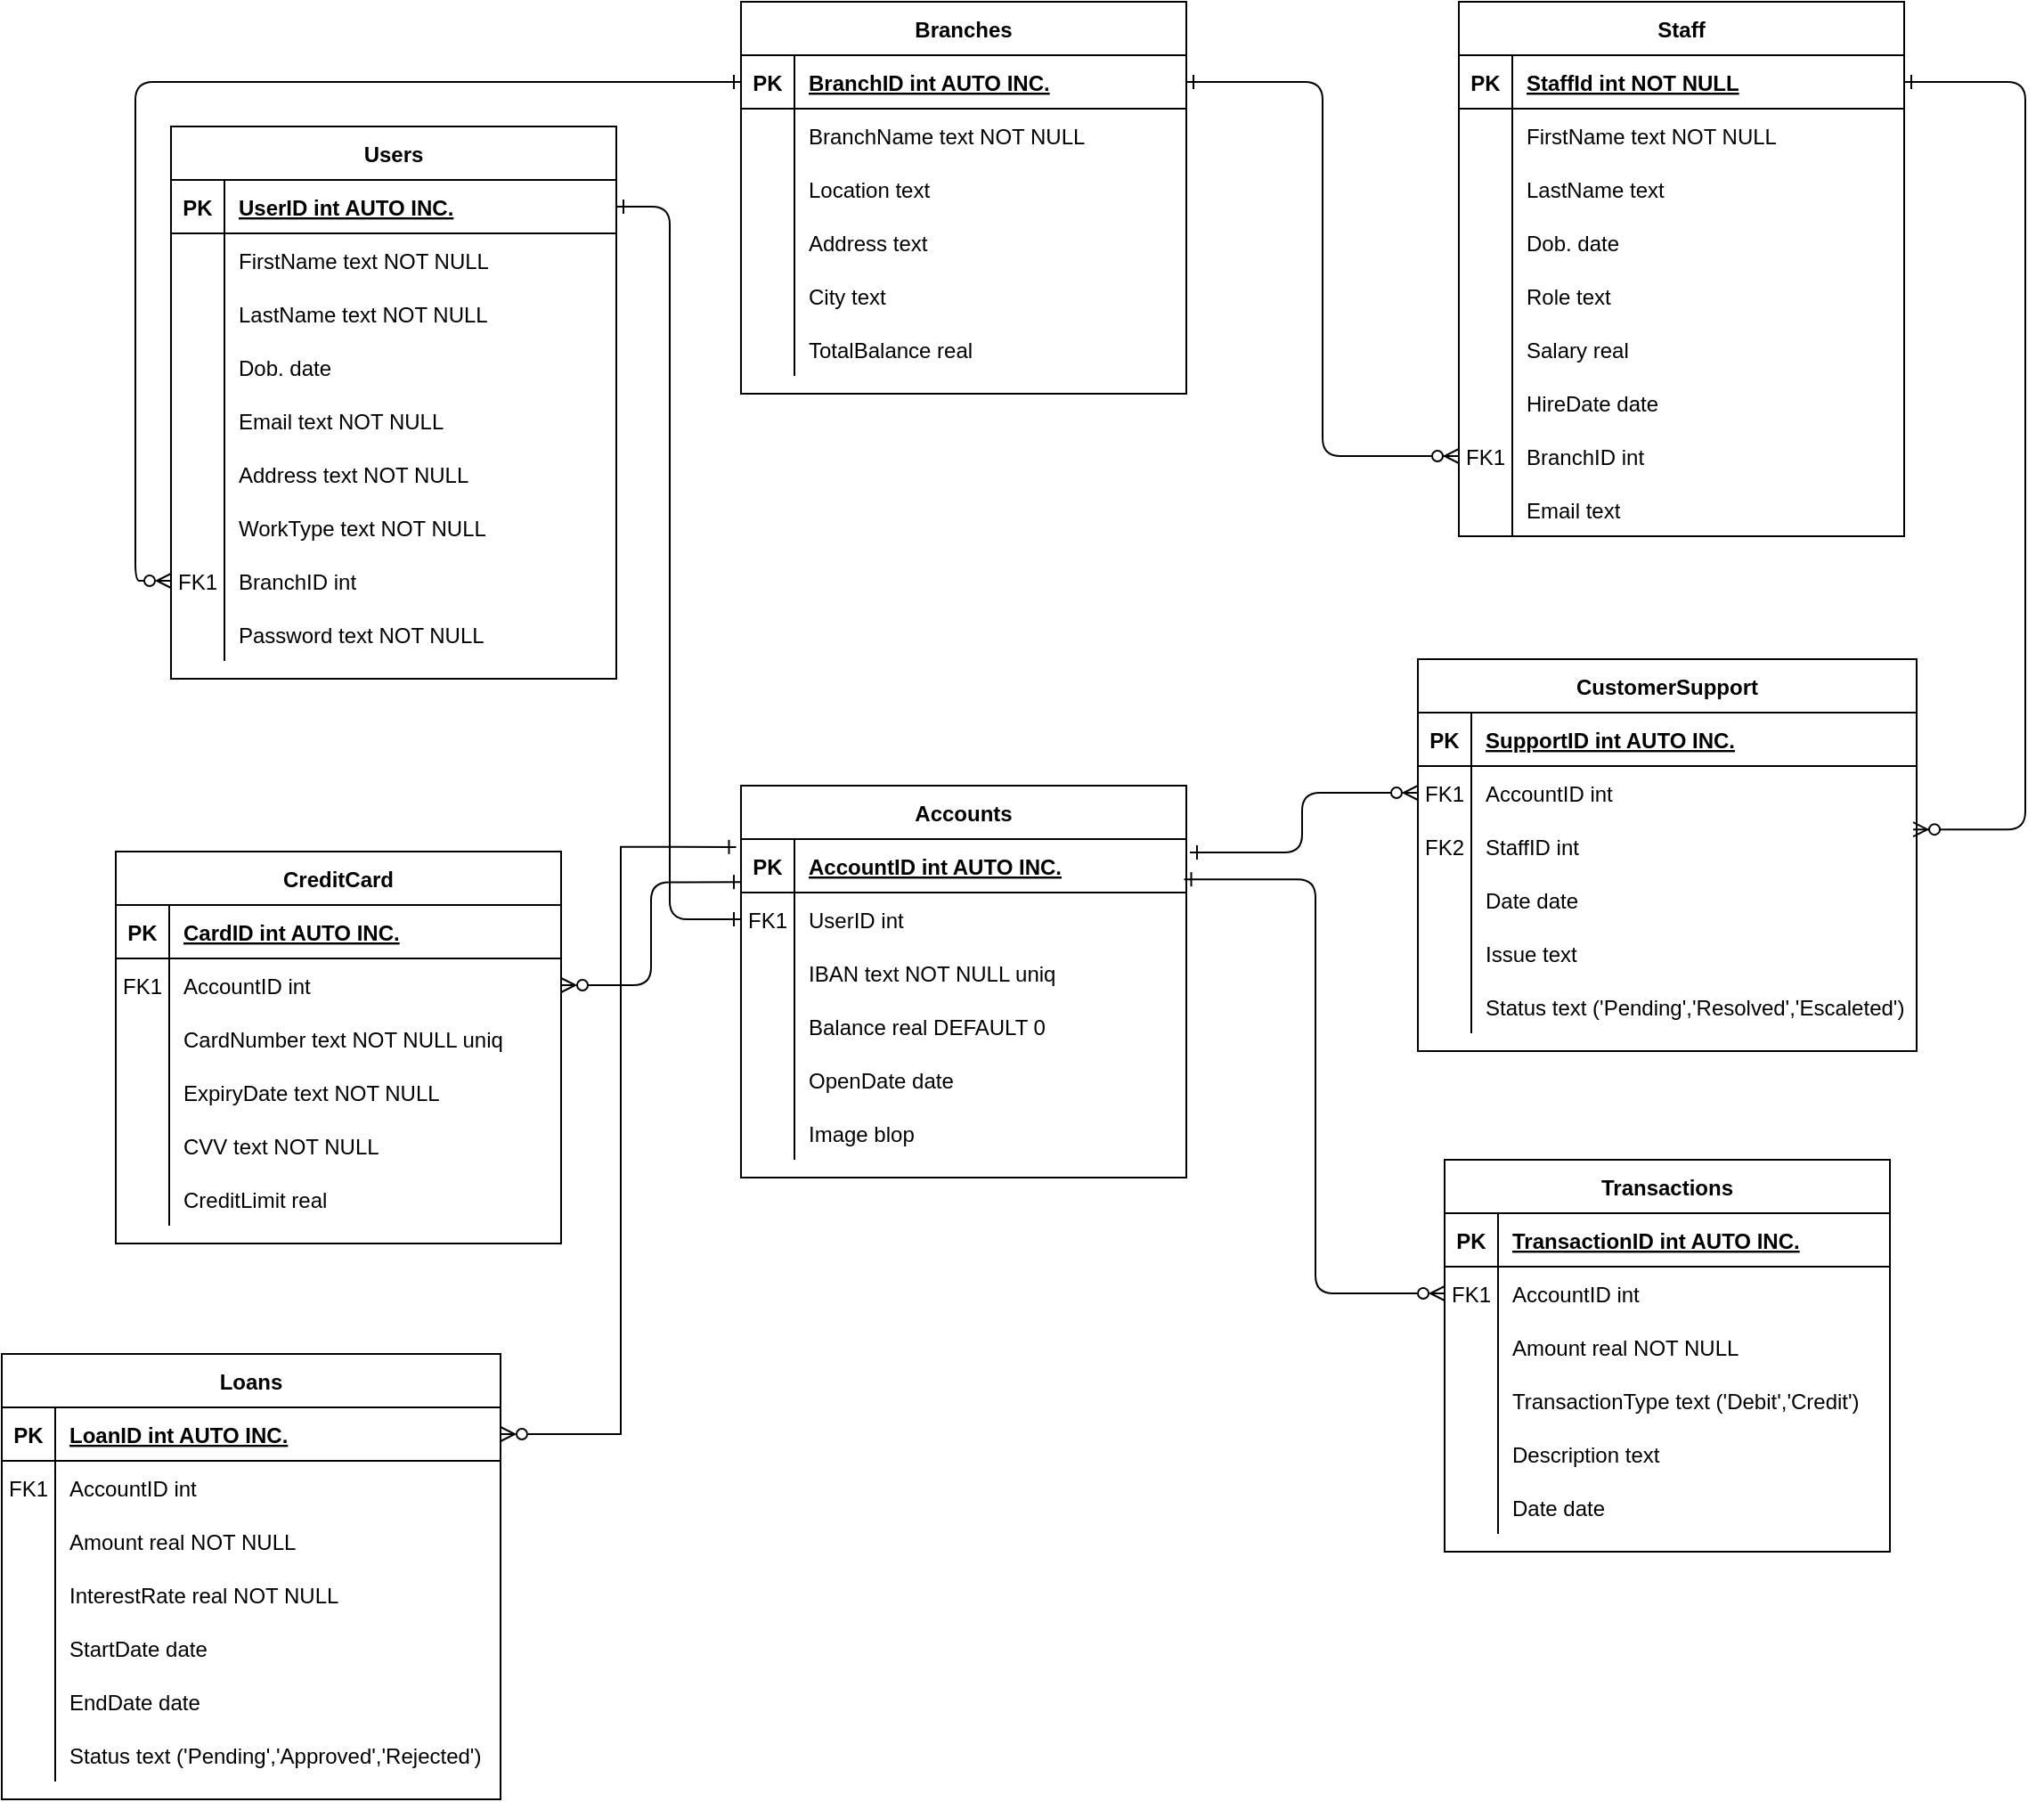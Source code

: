 <mxfile version="25.0.3">
  <diagram id="R2lEEEUBdFMjLlhIrx00" name="Page-1">
    <mxGraphModel dx="2537" dy="911" grid="0" gridSize="10" guides="1" tooltips="1" connect="1" arrows="1" fold="1" page="1" pageScale="1" pageWidth="850" pageHeight="1100" math="0" shadow="0" extFonts="Permanent Marker^https://fonts.googleapis.com/css?family=Permanent+Marker">
      <root>
        <mxCell id="0" />
        <mxCell id="1" parent="0" />
        <mxCell id="C-vyLk0tnHw3VtMMgP7b-1" value="" style="edgeStyle=orthogonalEdgeStyle;endArrow=ERzeroToMany;startArrow=ERone;endFill=1;startFill=0;entryX=0;entryY=0.5;entryDx=0;entryDy=0;rounded=1;curved=0;" parent="1" source="C-vyLk0tnHw3VtMMgP7b-24" target="JS98c4RRsUy-FkYxl2sr-43" edge="1">
          <mxGeometry width="100" height="100" relative="1" as="geometry">
            <mxPoint x="340" y="720" as="sourcePoint" />
            <mxPoint x="440" y="620" as="targetPoint" />
          </mxGeometry>
        </mxCell>
        <mxCell id="C-vyLk0tnHw3VtMMgP7b-12" value="" style="edgeStyle=orthogonalEdgeStyle;endArrow=ERzeroToMany;startArrow=ERone;endFill=1;startFill=0;entryX=0.993;entryY=0.186;entryDx=0;entryDy=0;exitX=1;exitY=0.5;exitDx=0;exitDy=0;entryPerimeter=0;" parent="1" source="C-vyLk0tnHw3VtMMgP7b-3" target="C-vyLk0tnHw3VtMMgP7b-20" edge="1">
          <mxGeometry width="100" height="100" relative="1" as="geometry">
            <mxPoint x="400" y="180" as="sourcePoint" />
            <mxPoint x="460" y="205" as="targetPoint" />
            <Array as="points">
              <mxPoint x="831" y="195" />
              <mxPoint x="831" y="615" />
            </Array>
          </mxGeometry>
        </mxCell>
        <mxCell id="C-vyLk0tnHw3VtMMgP7b-2" value="Staff" style="shape=table;startSize=30;container=1;collapsible=1;childLayout=tableLayout;fixedRows=1;rowLines=0;fontStyle=1;align=center;resizeLast=1;" parent="1" vertex="1">
          <mxGeometry x="513" y="150" width="250" height="300" as="geometry" />
        </mxCell>
        <mxCell id="C-vyLk0tnHw3VtMMgP7b-3" value="" style="shape=partialRectangle;collapsible=0;dropTarget=0;pointerEvents=0;fillColor=none;points=[[0,0.5],[1,0.5]];portConstraint=eastwest;top=0;left=0;right=0;bottom=1;" parent="C-vyLk0tnHw3VtMMgP7b-2" vertex="1">
          <mxGeometry y="30" width="250" height="30" as="geometry" />
        </mxCell>
        <mxCell id="C-vyLk0tnHw3VtMMgP7b-4" value="PK" style="shape=partialRectangle;overflow=hidden;connectable=0;fillColor=none;top=0;left=0;bottom=0;right=0;fontStyle=1;" parent="C-vyLk0tnHw3VtMMgP7b-3" vertex="1">
          <mxGeometry width="30" height="30" as="geometry">
            <mxRectangle width="30" height="30" as="alternateBounds" />
          </mxGeometry>
        </mxCell>
        <mxCell id="C-vyLk0tnHw3VtMMgP7b-5" value="StaffId int NOT NULL " style="shape=partialRectangle;overflow=hidden;connectable=0;fillColor=none;top=0;left=0;bottom=0;right=0;align=left;spacingLeft=6;fontStyle=5;" parent="C-vyLk0tnHw3VtMMgP7b-3" vertex="1">
          <mxGeometry x="30" width="220" height="30" as="geometry">
            <mxRectangle width="220" height="30" as="alternateBounds" />
          </mxGeometry>
        </mxCell>
        <mxCell id="C-vyLk0tnHw3VtMMgP7b-6" value="" style="shape=partialRectangle;collapsible=0;dropTarget=0;pointerEvents=0;fillColor=none;points=[[0,0.5],[1,0.5]];portConstraint=eastwest;top=0;left=0;right=0;bottom=0;" parent="C-vyLk0tnHw3VtMMgP7b-2" vertex="1">
          <mxGeometry y="60" width="250" height="30" as="geometry" />
        </mxCell>
        <mxCell id="C-vyLk0tnHw3VtMMgP7b-7" value="" style="shape=partialRectangle;overflow=hidden;connectable=0;fillColor=none;top=0;left=0;bottom=0;right=0;" parent="C-vyLk0tnHw3VtMMgP7b-6" vertex="1">
          <mxGeometry width="30" height="30" as="geometry">
            <mxRectangle width="30" height="30" as="alternateBounds" />
          </mxGeometry>
        </mxCell>
        <mxCell id="C-vyLk0tnHw3VtMMgP7b-8" value="FirstName text NOT NULL " style="shape=partialRectangle;overflow=hidden;connectable=0;fillColor=none;top=0;left=0;bottom=0;right=0;align=left;spacingLeft=6;" parent="C-vyLk0tnHw3VtMMgP7b-6" vertex="1">
          <mxGeometry x="30" width="220" height="30" as="geometry">
            <mxRectangle width="220" height="30" as="alternateBounds" />
          </mxGeometry>
        </mxCell>
        <mxCell id="C-vyLk0tnHw3VtMMgP7b-9" value="" style="shape=partialRectangle;collapsible=0;dropTarget=0;pointerEvents=0;fillColor=none;points=[[0,0.5],[1,0.5]];portConstraint=eastwest;top=0;left=0;right=0;bottom=0;" parent="C-vyLk0tnHw3VtMMgP7b-2" vertex="1">
          <mxGeometry y="90" width="250" height="30" as="geometry" />
        </mxCell>
        <mxCell id="C-vyLk0tnHw3VtMMgP7b-10" value="" style="shape=partialRectangle;overflow=hidden;connectable=0;fillColor=none;top=0;left=0;bottom=0;right=0;" parent="C-vyLk0tnHw3VtMMgP7b-9" vertex="1">
          <mxGeometry width="30" height="30" as="geometry">
            <mxRectangle width="30" height="30" as="alternateBounds" />
          </mxGeometry>
        </mxCell>
        <mxCell id="C-vyLk0tnHw3VtMMgP7b-11" value="LastName text" style="shape=partialRectangle;overflow=hidden;connectable=0;fillColor=none;top=0;left=0;bottom=0;right=0;align=left;spacingLeft=6;" parent="C-vyLk0tnHw3VtMMgP7b-9" vertex="1">
          <mxGeometry x="30" width="220" height="30" as="geometry">
            <mxRectangle width="220" height="30" as="alternateBounds" />
          </mxGeometry>
        </mxCell>
        <mxCell id="JS98c4RRsUy-FkYxl2sr-31" value="" style="shape=partialRectangle;collapsible=0;dropTarget=0;pointerEvents=0;fillColor=none;points=[[0,0.5],[1,0.5]];portConstraint=eastwest;top=0;left=0;right=0;bottom=0;" parent="C-vyLk0tnHw3VtMMgP7b-2" vertex="1">
          <mxGeometry y="120" width="250" height="30" as="geometry" />
        </mxCell>
        <mxCell id="JS98c4RRsUy-FkYxl2sr-32" value="" style="shape=partialRectangle;overflow=hidden;connectable=0;fillColor=none;top=0;left=0;bottom=0;right=0;" parent="JS98c4RRsUy-FkYxl2sr-31" vertex="1">
          <mxGeometry width="30" height="30" as="geometry">
            <mxRectangle width="30" height="30" as="alternateBounds" />
          </mxGeometry>
        </mxCell>
        <mxCell id="JS98c4RRsUy-FkYxl2sr-33" value="Dob. date" style="shape=partialRectangle;overflow=hidden;connectable=0;fillColor=none;top=0;left=0;bottom=0;right=0;align=left;spacingLeft=6;" parent="JS98c4RRsUy-FkYxl2sr-31" vertex="1">
          <mxGeometry x="30" width="220" height="30" as="geometry">
            <mxRectangle width="220" height="30" as="alternateBounds" />
          </mxGeometry>
        </mxCell>
        <mxCell id="JS98c4RRsUy-FkYxl2sr-34" value="" style="shape=partialRectangle;collapsible=0;dropTarget=0;pointerEvents=0;fillColor=none;points=[[0,0.5],[1,0.5]];portConstraint=eastwest;top=0;left=0;right=0;bottom=0;" parent="C-vyLk0tnHw3VtMMgP7b-2" vertex="1">
          <mxGeometry y="150" width="250" height="30" as="geometry" />
        </mxCell>
        <mxCell id="JS98c4RRsUy-FkYxl2sr-35" value="" style="shape=partialRectangle;overflow=hidden;connectable=0;fillColor=none;top=0;left=0;bottom=0;right=0;" parent="JS98c4RRsUy-FkYxl2sr-34" vertex="1">
          <mxGeometry width="30" height="30" as="geometry">
            <mxRectangle width="30" height="30" as="alternateBounds" />
          </mxGeometry>
        </mxCell>
        <mxCell id="JS98c4RRsUy-FkYxl2sr-36" value="Role text" style="shape=partialRectangle;overflow=hidden;connectable=0;fillColor=none;top=0;left=0;bottom=0;right=0;align=left;spacingLeft=6;" parent="JS98c4RRsUy-FkYxl2sr-34" vertex="1">
          <mxGeometry x="30" width="220" height="30" as="geometry">
            <mxRectangle width="220" height="30" as="alternateBounds" />
          </mxGeometry>
        </mxCell>
        <mxCell id="JS98c4RRsUy-FkYxl2sr-37" value="" style="shape=partialRectangle;collapsible=0;dropTarget=0;pointerEvents=0;fillColor=none;points=[[0,0.5],[1,0.5]];portConstraint=eastwest;top=0;left=0;right=0;bottom=0;" parent="C-vyLk0tnHw3VtMMgP7b-2" vertex="1">
          <mxGeometry y="180" width="250" height="30" as="geometry" />
        </mxCell>
        <mxCell id="JS98c4RRsUy-FkYxl2sr-38" value="" style="shape=partialRectangle;overflow=hidden;connectable=0;fillColor=none;top=0;left=0;bottom=0;right=0;" parent="JS98c4RRsUy-FkYxl2sr-37" vertex="1">
          <mxGeometry width="30" height="30" as="geometry">
            <mxRectangle width="30" height="30" as="alternateBounds" />
          </mxGeometry>
        </mxCell>
        <mxCell id="JS98c4RRsUy-FkYxl2sr-39" value="Salary real" style="shape=partialRectangle;overflow=hidden;connectable=0;fillColor=none;top=0;left=0;bottom=0;right=0;align=left;spacingLeft=6;" parent="JS98c4RRsUy-FkYxl2sr-37" vertex="1">
          <mxGeometry x="30" width="220" height="30" as="geometry">
            <mxRectangle width="220" height="30" as="alternateBounds" />
          </mxGeometry>
        </mxCell>
        <mxCell id="JS98c4RRsUy-FkYxl2sr-40" value="" style="shape=partialRectangle;collapsible=0;dropTarget=0;pointerEvents=0;fillColor=none;points=[[0,0.5],[1,0.5]];portConstraint=eastwest;top=0;left=0;right=0;bottom=0;" parent="C-vyLk0tnHw3VtMMgP7b-2" vertex="1">
          <mxGeometry y="210" width="250" height="30" as="geometry" />
        </mxCell>
        <mxCell id="JS98c4RRsUy-FkYxl2sr-41" value="" style="shape=partialRectangle;overflow=hidden;connectable=0;fillColor=none;top=0;left=0;bottom=0;right=0;" parent="JS98c4RRsUy-FkYxl2sr-40" vertex="1">
          <mxGeometry width="30" height="30" as="geometry">
            <mxRectangle width="30" height="30" as="alternateBounds" />
          </mxGeometry>
        </mxCell>
        <mxCell id="JS98c4RRsUy-FkYxl2sr-42" value="HireDate date" style="shape=partialRectangle;overflow=hidden;connectable=0;fillColor=none;top=0;left=0;bottom=0;right=0;align=left;spacingLeft=6;" parent="JS98c4RRsUy-FkYxl2sr-40" vertex="1">
          <mxGeometry x="30" width="220" height="30" as="geometry">
            <mxRectangle width="220" height="30" as="alternateBounds" />
          </mxGeometry>
        </mxCell>
        <mxCell id="JS98c4RRsUy-FkYxl2sr-43" value="" style="shape=partialRectangle;collapsible=0;dropTarget=0;pointerEvents=0;fillColor=none;points=[[0,0.5],[1,0.5]];portConstraint=eastwest;top=0;left=0;right=0;bottom=0;" parent="C-vyLk0tnHw3VtMMgP7b-2" vertex="1">
          <mxGeometry y="240" width="250" height="30" as="geometry" />
        </mxCell>
        <mxCell id="JS98c4RRsUy-FkYxl2sr-44" value="FK1" style="shape=partialRectangle;overflow=hidden;connectable=0;fillColor=none;top=0;left=0;bottom=0;right=0;" parent="JS98c4RRsUy-FkYxl2sr-43" vertex="1">
          <mxGeometry width="30" height="30" as="geometry">
            <mxRectangle width="30" height="30" as="alternateBounds" />
          </mxGeometry>
        </mxCell>
        <mxCell id="JS98c4RRsUy-FkYxl2sr-45" value="BranchID int" style="shape=partialRectangle;overflow=hidden;connectable=0;fillColor=none;top=0;left=0;bottom=0;right=0;align=left;spacingLeft=6;" parent="JS98c4RRsUy-FkYxl2sr-43" vertex="1">
          <mxGeometry x="30" width="220" height="30" as="geometry">
            <mxRectangle width="220" height="30" as="alternateBounds" />
          </mxGeometry>
        </mxCell>
        <mxCell id="sEwGQsyzaMk9k6IeYxZZ-1" value="" style="shape=partialRectangle;collapsible=0;dropTarget=0;pointerEvents=0;fillColor=none;points=[[0,0.5],[1,0.5]];portConstraint=eastwest;top=0;left=0;right=0;bottom=0;" parent="C-vyLk0tnHw3VtMMgP7b-2" vertex="1">
          <mxGeometry y="270" width="250" height="30" as="geometry" />
        </mxCell>
        <mxCell id="sEwGQsyzaMk9k6IeYxZZ-2" value="" style="shape=partialRectangle;overflow=hidden;connectable=0;fillColor=none;top=0;left=0;bottom=0;right=0;" parent="sEwGQsyzaMk9k6IeYxZZ-1" vertex="1">
          <mxGeometry width="30" height="30" as="geometry">
            <mxRectangle width="30" height="30" as="alternateBounds" />
          </mxGeometry>
        </mxCell>
        <mxCell id="sEwGQsyzaMk9k6IeYxZZ-3" value="Email text" style="shape=partialRectangle;overflow=hidden;connectable=0;fillColor=none;top=0;left=0;bottom=0;right=0;align=left;spacingLeft=6;" parent="sEwGQsyzaMk9k6IeYxZZ-1" vertex="1">
          <mxGeometry x="30" width="220" height="30" as="geometry">
            <mxRectangle width="220" height="30" as="alternateBounds" />
          </mxGeometry>
        </mxCell>
        <mxCell id="C-vyLk0tnHw3VtMMgP7b-13" value="CustomerSupport" style="shape=table;startSize=30;container=1;collapsible=1;childLayout=tableLayout;fixedRows=1;rowLines=0;fontStyle=1;align=center;resizeLast=1;" parent="1" vertex="1">
          <mxGeometry x="490" y="519" width="280" height="220" as="geometry" />
        </mxCell>
        <mxCell id="C-vyLk0tnHw3VtMMgP7b-14" value="" style="shape=partialRectangle;collapsible=0;dropTarget=0;pointerEvents=0;fillColor=none;points=[[0,0.5],[1,0.5]];portConstraint=eastwest;top=0;left=0;right=0;bottom=1;" parent="C-vyLk0tnHw3VtMMgP7b-13" vertex="1">
          <mxGeometry y="30" width="280" height="30" as="geometry" />
        </mxCell>
        <mxCell id="C-vyLk0tnHw3VtMMgP7b-15" value="PK" style="shape=partialRectangle;overflow=hidden;connectable=0;fillColor=none;top=0;left=0;bottom=0;right=0;fontStyle=1;" parent="C-vyLk0tnHw3VtMMgP7b-14" vertex="1">
          <mxGeometry width="30" height="30" as="geometry">
            <mxRectangle width="30" height="30" as="alternateBounds" />
          </mxGeometry>
        </mxCell>
        <mxCell id="C-vyLk0tnHw3VtMMgP7b-16" value="SupportID int AUTO INC. " style="shape=partialRectangle;overflow=hidden;connectable=0;fillColor=none;top=0;left=0;bottom=0;right=0;align=left;spacingLeft=6;fontStyle=5;" parent="C-vyLk0tnHw3VtMMgP7b-14" vertex="1">
          <mxGeometry x="30" width="250" height="30" as="geometry">
            <mxRectangle width="250" height="30" as="alternateBounds" />
          </mxGeometry>
        </mxCell>
        <mxCell id="C-vyLk0tnHw3VtMMgP7b-17" value="" style="shape=partialRectangle;collapsible=0;dropTarget=0;pointerEvents=0;fillColor=none;points=[[0,0.5],[1,0.5]];portConstraint=eastwest;top=0;left=0;right=0;bottom=0;" parent="C-vyLk0tnHw3VtMMgP7b-13" vertex="1">
          <mxGeometry y="60" width="280" height="30" as="geometry" />
        </mxCell>
        <mxCell id="C-vyLk0tnHw3VtMMgP7b-18" value="FK1" style="shape=partialRectangle;overflow=hidden;connectable=0;fillColor=none;top=0;left=0;bottom=0;right=0;" parent="C-vyLk0tnHw3VtMMgP7b-17" vertex="1">
          <mxGeometry width="30" height="30" as="geometry">
            <mxRectangle width="30" height="30" as="alternateBounds" />
          </mxGeometry>
        </mxCell>
        <mxCell id="C-vyLk0tnHw3VtMMgP7b-19" value="AccountID int" style="shape=partialRectangle;overflow=hidden;connectable=0;fillColor=none;top=0;left=0;bottom=0;right=0;align=left;spacingLeft=6;" parent="C-vyLk0tnHw3VtMMgP7b-17" vertex="1">
          <mxGeometry x="30" width="250" height="30" as="geometry">
            <mxRectangle width="250" height="30" as="alternateBounds" />
          </mxGeometry>
        </mxCell>
        <mxCell id="C-vyLk0tnHw3VtMMgP7b-20" value="" style="shape=partialRectangle;collapsible=0;dropTarget=0;pointerEvents=0;fillColor=none;points=[[0,0.5],[1,0.5]];portConstraint=eastwest;top=0;left=0;right=0;bottom=0;" parent="C-vyLk0tnHw3VtMMgP7b-13" vertex="1">
          <mxGeometry y="90" width="280" height="30" as="geometry" />
        </mxCell>
        <mxCell id="C-vyLk0tnHw3VtMMgP7b-21" value="FK2" style="shape=partialRectangle;overflow=hidden;connectable=0;fillColor=none;top=0;left=0;bottom=0;right=0;" parent="C-vyLk0tnHw3VtMMgP7b-20" vertex="1">
          <mxGeometry width="30" height="30" as="geometry">
            <mxRectangle width="30" height="30" as="alternateBounds" />
          </mxGeometry>
        </mxCell>
        <mxCell id="C-vyLk0tnHw3VtMMgP7b-22" value="StaffID int" style="shape=partialRectangle;overflow=hidden;connectable=0;fillColor=none;top=0;left=0;bottom=0;right=0;align=left;spacingLeft=6;" parent="C-vyLk0tnHw3VtMMgP7b-20" vertex="1">
          <mxGeometry x="30" width="250" height="30" as="geometry">
            <mxRectangle width="250" height="30" as="alternateBounds" />
          </mxGeometry>
        </mxCell>
        <mxCell id="JS98c4RRsUy-FkYxl2sr-93" value="" style="shape=partialRectangle;collapsible=0;dropTarget=0;pointerEvents=0;fillColor=none;points=[[0,0.5],[1,0.5]];portConstraint=eastwest;top=0;left=0;right=0;bottom=0;" parent="C-vyLk0tnHw3VtMMgP7b-13" vertex="1">
          <mxGeometry y="120" width="280" height="30" as="geometry" />
        </mxCell>
        <mxCell id="JS98c4RRsUy-FkYxl2sr-94" value="" style="shape=partialRectangle;overflow=hidden;connectable=0;fillColor=none;top=0;left=0;bottom=0;right=0;" parent="JS98c4RRsUy-FkYxl2sr-93" vertex="1">
          <mxGeometry width="30" height="30" as="geometry">
            <mxRectangle width="30" height="30" as="alternateBounds" />
          </mxGeometry>
        </mxCell>
        <mxCell id="JS98c4RRsUy-FkYxl2sr-95" value="Date date" style="shape=partialRectangle;overflow=hidden;connectable=0;fillColor=none;top=0;left=0;bottom=0;right=0;align=left;spacingLeft=6;" parent="JS98c4RRsUy-FkYxl2sr-93" vertex="1">
          <mxGeometry x="30" width="250" height="30" as="geometry">
            <mxRectangle width="250" height="30" as="alternateBounds" />
          </mxGeometry>
        </mxCell>
        <mxCell id="JS98c4RRsUy-FkYxl2sr-96" value="" style="shape=partialRectangle;collapsible=0;dropTarget=0;pointerEvents=0;fillColor=none;points=[[0,0.5],[1,0.5]];portConstraint=eastwest;top=0;left=0;right=0;bottom=0;" parent="C-vyLk0tnHw3VtMMgP7b-13" vertex="1">
          <mxGeometry y="150" width="280" height="30" as="geometry" />
        </mxCell>
        <mxCell id="JS98c4RRsUy-FkYxl2sr-97" value="" style="shape=partialRectangle;overflow=hidden;connectable=0;fillColor=none;top=0;left=0;bottom=0;right=0;" parent="JS98c4RRsUy-FkYxl2sr-96" vertex="1">
          <mxGeometry width="30" height="30" as="geometry">
            <mxRectangle width="30" height="30" as="alternateBounds" />
          </mxGeometry>
        </mxCell>
        <mxCell id="JS98c4RRsUy-FkYxl2sr-98" value="Issue text" style="shape=partialRectangle;overflow=hidden;connectable=0;fillColor=none;top=0;left=0;bottom=0;right=0;align=left;spacingLeft=6;" parent="JS98c4RRsUy-FkYxl2sr-96" vertex="1">
          <mxGeometry x="30" width="250" height="30" as="geometry">
            <mxRectangle width="250" height="30" as="alternateBounds" />
          </mxGeometry>
        </mxCell>
        <mxCell id="JS98c4RRsUy-FkYxl2sr-102" value="" style="shape=partialRectangle;collapsible=0;dropTarget=0;pointerEvents=0;fillColor=none;points=[[0,0.5],[1,0.5]];portConstraint=eastwest;top=0;left=0;right=0;bottom=0;" parent="C-vyLk0tnHw3VtMMgP7b-13" vertex="1">
          <mxGeometry y="180" width="280" height="30" as="geometry" />
        </mxCell>
        <mxCell id="JS98c4RRsUy-FkYxl2sr-103" value="" style="shape=partialRectangle;overflow=hidden;connectable=0;fillColor=none;top=0;left=0;bottom=0;right=0;" parent="JS98c4RRsUy-FkYxl2sr-102" vertex="1">
          <mxGeometry width="30" height="30" as="geometry">
            <mxRectangle width="30" height="30" as="alternateBounds" />
          </mxGeometry>
        </mxCell>
        <mxCell id="JS98c4RRsUy-FkYxl2sr-104" value="Status text (&#39;Pending&#39;,&#39;Resolved&#39;,&#39;Escaleted&#39;)" style="shape=partialRectangle;overflow=hidden;connectable=0;fillColor=none;top=0;left=0;bottom=0;right=0;align=left;spacingLeft=6;" parent="JS98c4RRsUy-FkYxl2sr-102" vertex="1">
          <mxGeometry x="30" width="250" height="30" as="geometry">
            <mxRectangle width="250" height="30" as="alternateBounds" />
          </mxGeometry>
        </mxCell>
        <mxCell id="C-vyLk0tnHw3VtMMgP7b-23" value="Branches" style="shape=table;startSize=30;container=1;collapsible=1;childLayout=tableLayout;fixedRows=1;rowLines=0;fontStyle=1;align=center;resizeLast=1;" parent="1" vertex="1">
          <mxGeometry x="110" y="150" width="250" height="220" as="geometry" />
        </mxCell>
        <mxCell id="C-vyLk0tnHw3VtMMgP7b-24" value="" style="shape=partialRectangle;collapsible=0;dropTarget=0;pointerEvents=0;fillColor=none;points=[[0,0.5],[1,0.5]];portConstraint=eastwest;top=0;left=0;right=0;bottom=1;" parent="C-vyLk0tnHw3VtMMgP7b-23" vertex="1">
          <mxGeometry y="30" width="250" height="30" as="geometry" />
        </mxCell>
        <mxCell id="C-vyLk0tnHw3VtMMgP7b-25" value="PK" style="shape=partialRectangle;overflow=hidden;connectable=0;fillColor=none;top=0;left=0;bottom=0;right=0;fontStyle=1;" parent="C-vyLk0tnHw3VtMMgP7b-24" vertex="1">
          <mxGeometry width="30" height="30" as="geometry">
            <mxRectangle width="30" height="30" as="alternateBounds" />
          </mxGeometry>
        </mxCell>
        <mxCell id="C-vyLk0tnHw3VtMMgP7b-26" value="BranchID int AUTO INC. " style="shape=partialRectangle;overflow=hidden;connectable=0;fillColor=none;top=0;left=0;bottom=0;right=0;align=left;spacingLeft=6;fontStyle=5;" parent="C-vyLk0tnHw3VtMMgP7b-24" vertex="1">
          <mxGeometry x="30" width="220" height="30" as="geometry">
            <mxRectangle width="220" height="30" as="alternateBounds" />
          </mxGeometry>
        </mxCell>
        <mxCell id="C-vyLk0tnHw3VtMMgP7b-27" value="" style="shape=partialRectangle;collapsible=0;dropTarget=0;pointerEvents=0;fillColor=none;points=[[0,0.5],[1,0.5]];portConstraint=eastwest;top=0;left=0;right=0;bottom=0;" parent="C-vyLk0tnHw3VtMMgP7b-23" vertex="1">
          <mxGeometry y="60" width="250" height="30" as="geometry" />
        </mxCell>
        <mxCell id="C-vyLk0tnHw3VtMMgP7b-28" value="" style="shape=partialRectangle;overflow=hidden;connectable=0;fillColor=none;top=0;left=0;bottom=0;right=0;" parent="C-vyLk0tnHw3VtMMgP7b-27" vertex="1">
          <mxGeometry width="30" height="30" as="geometry">
            <mxRectangle width="30" height="30" as="alternateBounds" />
          </mxGeometry>
        </mxCell>
        <mxCell id="C-vyLk0tnHw3VtMMgP7b-29" value="BranchName text NOT NULL" style="shape=partialRectangle;overflow=hidden;connectable=0;fillColor=none;top=0;left=0;bottom=0;right=0;align=left;spacingLeft=6;" parent="C-vyLk0tnHw3VtMMgP7b-27" vertex="1">
          <mxGeometry x="30" width="220" height="30" as="geometry">
            <mxRectangle width="220" height="30" as="alternateBounds" />
          </mxGeometry>
        </mxCell>
        <mxCell id="JS98c4RRsUy-FkYxl2sr-19" value="" style="shape=partialRectangle;collapsible=0;dropTarget=0;pointerEvents=0;fillColor=none;points=[[0,0.5],[1,0.5]];portConstraint=eastwest;top=0;left=0;right=0;bottom=0;" parent="C-vyLk0tnHw3VtMMgP7b-23" vertex="1">
          <mxGeometry y="90" width="250" height="30" as="geometry" />
        </mxCell>
        <mxCell id="JS98c4RRsUy-FkYxl2sr-20" value="" style="shape=partialRectangle;overflow=hidden;connectable=0;fillColor=none;top=0;left=0;bottom=0;right=0;" parent="JS98c4RRsUy-FkYxl2sr-19" vertex="1">
          <mxGeometry width="30" height="30" as="geometry">
            <mxRectangle width="30" height="30" as="alternateBounds" />
          </mxGeometry>
        </mxCell>
        <mxCell id="JS98c4RRsUy-FkYxl2sr-21" value="Location text" style="shape=partialRectangle;overflow=hidden;connectable=0;fillColor=none;top=0;left=0;bottom=0;right=0;align=left;spacingLeft=6;" parent="JS98c4RRsUy-FkYxl2sr-19" vertex="1">
          <mxGeometry x="30" width="220" height="30" as="geometry">
            <mxRectangle width="220" height="30" as="alternateBounds" />
          </mxGeometry>
        </mxCell>
        <mxCell id="JS98c4RRsUy-FkYxl2sr-22" value="" style="shape=partialRectangle;collapsible=0;dropTarget=0;pointerEvents=0;fillColor=none;points=[[0,0.5],[1,0.5]];portConstraint=eastwest;top=0;left=0;right=0;bottom=0;" parent="C-vyLk0tnHw3VtMMgP7b-23" vertex="1">
          <mxGeometry y="120" width="250" height="30" as="geometry" />
        </mxCell>
        <mxCell id="JS98c4RRsUy-FkYxl2sr-23" value="" style="shape=partialRectangle;overflow=hidden;connectable=0;fillColor=none;top=0;left=0;bottom=0;right=0;" parent="JS98c4RRsUy-FkYxl2sr-22" vertex="1">
          <mxGeometry width="30" height="30" as="geometry">
            <mxRectangle width="30" height="30" as="alternateBounds" />
          </mxGeometry>
        </mxCell>
        <mxCell id="JS98c4RRsUy-FkYxl2sr-24" value="Address text" style="shape=partialRectangle;overflow=hidden;connectable=0;fillColor=none;top=0;left=0;bottom=0;right=0;align=left;spacingLeft=6;" parent="JS98c4RRsUy-FkYxl2sr-22" vertex="1">
          <mxGeometry x="30" width="220" height="30" as="geometry">
            <mxRectangle width="220" height="30" as="alternateBounds" />
          </mxGeometry>
        </mxCell>
        <mxCell id="JS98c4RRsUy-FkYxl2sr-25" value="" style="shape=partialRectangle;collapsible=0;dropTarget=0;pointerEvents=0;fillColor=none;points=[[0,0.5],[1,0.5]];portConstraint=eastwest;top=0;left=0;right=0;bottom=0;" parent="C-vyLk0tnHw3VtMMgP7b-23" vertex="1">
          <mxGeometry y="150" width="250" height="30" as="geometry" />
        </mxCell>
        <mxCell id="JS98c4RRsUy-FkYxl2sr-26" value="" style="shape=partialRectangle;overflow=hidden;connectable=0;fillColor=none;top=0;left=0;bottom=0;right=0;" parent="JS98c4RRsUy-FkYxl2sr-25" vertex="1">
          <mxGeometry width="30" height="30" as="geometry">
            <mxRectangle width="30" height="30" as="alternateBounds" />
          </mxGeometry>
        </mxCell>
        <mxCell id="JS98c4RRsUy-FkYxl2sr-27" value="City text" style="shape=partialRectangle;overflow=hidden;connectable=0;fillColor=none;top=0;left=0;bottom=0;right=0;align=left;spacingLeft=6;" parent="JS98c4RRsUy-FkYxl2sr-25" vertex="1">
          <mxGeometry x="30" width="220" height="30" as="geometry">
            <mxRectangle width="220" height="30" as="alternateBounds" />
          </mxGeometry>
        </mxCell>
        <mxCell id="JS98c4RRsUy-FkYxl2sr-28" value="" style="shape=partialRectangle;collapsible=0;dropTarget=0;pointerEvents=0;fillColor=none;points=[[0,0.5],[1,0.5]];portConstraint=eastwest;top=0;left=0;right=0;bottom=0;" parent="C-vyLk0tnHw3VtMMgP7b-23" vertex="1">
          <mxGeometry y="180" width="250" height="30" as="geometry" />
        </mxCell>
        <mxCell id="JS98c4RRsUy-FkYxl2sr-29" value="" style="shape=partialRectangle;overflow=hidden;connectable=0;fillColor=none;top=0;left=0;bottom=0;right=0;" parent="JS98c4RRsUy-FkYxl2sr-28" vertex="1">
          <mxGeometry width="30" height="30" as="geometry">
            <mxRectangle width="30" height="30" as="alternateBounds" />
          </mxGeometry>
        </mxCell>
        <mxCell id="JS98c4RRsUy-FkYxl2sr-30" value="TotalBalance real" style="shape=partialRectangle;overflow=hidden;connectable=0;fillColor=none;top=0;left=0;bottom=0;right=0;align=left;spacingLeft=6;" parent="JS98c4RRsUy-FkYxl2sr-28" vertex="1">
          <mxGeometry x="30" width="220" height="30" as="geometry">
            <mxRectangle width="220" height="30" as="alternateBounds" />
          </mxGeometry>
        </mxCell>
        <mxCell id="JS98c4RRsUy-FkYxl2sr-46" value="Users" style="shape=table;startSize=30;container=1;collapsible=1;childLayout=tableLayout;fixedRows=1;rowLines=0;fontStyle=1;align=center;resizeLast=1;" parent="1" vertex="1">
          <mxGeometry x="-210" y="220" width="250" height="310" as="geometry" />
        </mxCell>
        <mxCell id="JS98c4RRsUy-FkYxl2sr-47" value="" style="shape=partialRectangle;collapsible=0;dropTarget=0;pointerEvents=0;fillColor=none;points=[[0,0.5],[1,0.5]];portConstraint=eastwest;top=0;left=0;right=0;bottom=1;" parent="JS98c4RRsUy-FkYxl2sr-46" vertex="1">
          <mxGeometry y="30" width="250" height="30" as="geometry" />
        </mxCell>
        <mxCell id="JS98c4RRsUy-FkYxl2sr-48" value="PK" style="shape=partialRectangle;overflow=hidden;connectable=0;fillColor=none;top=0;left=0;bottom=0;right=0;fontStyle=1;" parent="JS98c4RRsUy-FkYxl2sr-47" vertex="1">
          <mxGeometry width="30" height="30" as="geometry">
            <mxRectangle width="30" height="30" as="alternateBounds" />
          </mxGeometry>
        </mxCell>
        <mxCell id="JS98c4RRsUy-FkYxl2sr-49" value="UserID int AUTO INC. " style="shape=partialRectangle;overflow=hidden;connectable=0;fillColor=none;top=0;left=0;bottom=0;right=0;align=left;spacingLeft=6;fontStyle=5;" parent="JS98c4RRsUy-FkYxl2sr-47" vertex="1">
          <mxGeometry x="30" width="220" height="30" as="geometry">
            <mxRectangle width="220" height="30" as="alternateBounds" />
          </mxGeometry>
        </mxCell>
        <mxCell id="JS98c4RRsUy-FkYxl2sr-50" value="" style="shape=partialRectangle;collapsible=0;dropTarget=0;pointerEvents=0;fillColor=none;points=[[0,0.5],[1,0.5]];portConstraint=eastwest;top=0;left=0;right=0;bottom=0;" parent="JS98c4RRsUy-FkYxl2sr-46" vertex="1">
          <mxGeometry y="60" width="250" height="30" as="geometry" />
        </mxCell>
        <mxCell id="JS98c4RRsUy-FkYxl2sr-51" value="" style="shape=partialRectangle;overflow=hidden;connectable=0;fillColor=none;top=0;left=0;bottom=0;right=0;" parent="JS98c4RRsUy-FkYxl2sr-50" vertex="1">
          <mxGeometry width="30" height="30" as="geometry">
            <mxRectangle width="30" height="30" as="alternateBounds" />
          </mxGeometry>
        </mxCell>
        <mxCell id="JS98c4RRsUy-FkYxl2sr-52" value="FirstName text NOT NULL " style="shape=partialRectangle;overflow=hidden;connectable=0;fillColor=none;top=0;left=0;bottom=0;right=0;align=left;spacingLeft=6;" parent="JS98c4RRsUy-FkYxl2sr-50" vertex="1">
          <mxGeometry x="30" width="220" height="30" as="geometry">
            <mxRectangle width="220" height="30" as="alternateBounds" />
          </mxGeometry>
        </mxCell>
        <mxCell id="JS98c4RRsUy-FkYxl2sr-53" value="" style="shape=partialRectangle;collapsible=0;dropTarget=0;pointerEvents=0;fillColor=none;points=[[0,0.5],[1,0.5]];portConstraint=eastwest;top=0;left=0;right=0;bottom=0;" parent="JS98c4RRsUy-FkYxl2sr-46" vertex="1">
          <mxGeometry y="90" width="250" height="30" as="geometry" />
        </mxCell>
        <mxCell id="JS98c4RRsUy-FkYxl2sr-54" value="" style="shape=partialRectangle;overflow=hidden;connectable=0;fillColor=none;top=0;left=0;bottom=0;right=0;" parent="JS98c4RRsUy-FkYxl2sr-53" vertex="1">
          <mxGeometry width="30" height="30" as="geometry">
            <mxRectangle width="30" height="30" as="alternateBounds" />
          </mxGeometry>
        </mxCell>
        <mxCell id="JS98c4RRsUy-FkYxl2sr-55" value="LastName text NOT NULL " style="shape=partialRectangle;overflow=hidden;connectable=0;fillColor=none;top=0;left=0;bottom=0;right=0;align=left;spacingLeft=6;" parent="JS98c4RRsUy-FkYxl2sr-53" vertex="1">
          <mxGeometry x="30" width="220" height="30" as="geometry">
            <mxRectangle width="220" height="30" as="alternateBounds" />
          </mxGeometry>
        </mxCell>
        <mxCell id="JS98c4RRsUy-FkYxl2sr-56" value="" style="shape=partialRectangle;collapsible=0;dropTarget=0;pointerEvents=0;fillColor=none;points=[[0,0.5],[1,0.5]];portConstraint=eastwest;top=0;left=0;right=0;bottom=0;" parent="JS98c4RRsUy-FkYxl2sr-46" vertex="1">
          <mxGeometry y="120" width="250" height="30" as="geometry" />
        </mxCell>
        <mxCell id="JS98c4RRsUy-FkYxl2sr-57" value="" style="shape=partialRectangle;overflow=hidden;connectable=0;fillColor=none;top=0;left=0;bottom=0;right=0;" parent="JS98c4RRsUy-FkYxl2sr-56" vertex="1">
          <mxGeometry width="30" height="30" as="geometry">
            <mxRectangle width="30" height="30" as="alternateBounds" />
          </mxGeometry>
        </mxCell>
        <mxCell id="JS98c4RRsUy-FkYxl2sr-58" value="Dob. date" style="shape=partialRectangle;overflow=hidden;connectable=0;fillColor=none;top=0;left=0;bottom=0;right=0;align=left;spacingLeft=6;" parent="JS98c4RRsUy-FkYxl2sr-56" vertex="1">
          <mxGeometry x="30" width="220" height="30" as="geometry">
            <mxRectangle width="220" height="30" as="alternateBounds" />
          </mxGeometry>
        </mxCell>
        <mxCell id="JS98c4RRsUy-FkYxl2sr-59" value="" style="shape=partialRectangle;collapsible=0;dropTarget=0;pointerEvents=0;fillColor=none;points=[[0,0.5],[1,0.5]];portConstraint=eastwest;top=0;left=0;right=0;bottom=0;" parent="JS98c4RRsUy-FkYxl2sr-46" vertex="1">
          <mxGeometry y="150" width="250" height="30" as="geometry" />
        </mxCell>
        <mxCell id="JS98c4RRsUy-FkYxl2sr-60" value="" style="shape=partialRectangle;overflow=hidden;connectable=0;fillColor=none;top=0;left=0;bottom=0;right=0;" parent="JS98c4RRsUy-FkYxl2sr-59" vertex="1">
          <mxGeometry width="30" height="30" as="geometry">
            <mxRectangle width="30" height="30" as="alternateBounds" />
          </mxGeometry>
        </mxCell>
        <mxCell id="JS98c4RRsUy-FkYxl2sr-61" value="Email text NOT NULL" style="shape=partialRectangle;overflow=hidden;connectable=0;fillColor=none;top=0;left=0;bottom=0;right=0;align=left;spacingLeft=6;" parent="JS98c4RRsUy-FkYxl2sr-59" vertex="1">
          <mxGeometry x="30" width="220" height="30" as="geometry">
            <mxRectangle width="220" height="30" as="alternateBounds" />
          </mxGeometry>
        </mxCell>
        <mxCell id="JS98c4RRsUy-FkYxl2sr-62" value="" style="shape=partialRectangle;collapsible=0;dropTarget=0;pointerEvents=0;fillColor=none;points=[[0,0.5],[1,0.5]];portConstraint=eastwest;top=0;left=0;right=0;bottom=0;" parent="JS98c4RRsUy-FkYxl2sr-46" vertex="1">
          <mxGeometry y="180" width="250" height="30" as="geometry" />
        </mxCell>
        <mxCell id="JS98c4RRsUy-FkYxl2sr-63" value="" style="shape=partialRectangle;overflow=hidden;connectable=0;fillColor=none;top=0;left=0;bottom=0;right=0;" parent="JS98c4RRsUy-FkYxl2sr-62" vertex="1">
          <mxGeometry width="30" height="30" as="geometry">
            <mxRectangle width="30" height="30" as="alternateBounds" />
          </mxGeometry>
        </mxCell>
        <mxCell id="JS98c4RRsUy-FkYxl2sr-64" value="Address text NOT NULL" style="shape=partialRectangle;overflow=hidden;connectable=0;fillColor=none;top=0;left=0;bottom=0;right=0;align=left;spacingLeft=6;" parent="JS98c4RRsUy-FkYxl2sr-62" vertex="1">
          <mxGeometry x="30" width="220" height="30" as="geometry">
            <mxRectangle width="220" height="30" as="alternateBounds" />
          </mxGeometry>
        </mxCell>
        <mxCell id="JS98c4RRsUy-FkYxl2sr-65" value="" style="shape=partialRectangle;collapsible=0;dropTarget=0;pointerEvents=0;fillColor=none;points=[[0,0.5],[1,0.5]];portConstraint=eastwest;top=0;left=0;right=0;bottom=0;" parent="JS98c4RRsUy-FkYxl2sr-46" vertex="1">
          <mxGeometry y="210" width="250" height="30" as="geometry" />
        </mxCell>
        <mxCell id="JS98c4RRsUy-FkYxl2sr-66" value="" style="shape=partialRectangle;overflow=hidden;connectable=0;fillColor=none;top=0;left=0;bottom=0;right=0;" parent="JS98c4RRsUy-FkYxl2sr-65" vertex="1">
          <mxGeometry width="30" height="30" as="geometry">
            <mxRectangle width="30" height="30" as="alternateBounds" />
          </mxGeometry>
        </mxCell>
        <mxCell id="JS98c4RRsUy-FkYxl2sr-67" value="WorkType text NOT NULL" style="shape=partialRectangle;overflow=hidden;connectable=0;fillColor=none;top=0;left=0;bottom=0;right=0;align=left;spacingLeft=6;" parent="JS98c4RRsUy-FkYxl2sr-65" vertex="1">
          <mxGeometry x="30" width="220" height="30" as="geometry">
            <mxRectangle width="220" height="30" as="alternateBounds" />
          </mxGeometry>
        </mxCell>
        <mxCell id="JS98c4RRsUy-FkYxl2sr-68" value="" style="shape=partialRectangle;collapsible=0;dropTarget=0;pointerEvents=0;fillColor=none;points=[[0,0.5],[1,0.5]];portConstraint=eastwest;top=0;left=0;right=0;bottom=0;" parent="JS98c4RRsUy-FkYxl2sr-46" vertex="1">
          <mxGeometry y="240" width="250" height="30" as="geometry" />
        </mxCell>
        <mxCell id="JS98c4RRsUy-FkYxl2sr-69" value="FK1" style="shape=partialRectangle;overflow=hidden;connectable=0;fillColor=none;top=0;left=0;bottom=0;right=0;" parent="JS98c4RRsUy-FkYxl2sr-68" vertex="1">
          <mxGeometry width="30" height="30" as="geometry">
            <mxRectangle width="30" height="30" as="alternateBounds" />
          </mxGeometry>
        </mxCell>
        <mxCell id="JS98c4RRsUy-FkYxl2sr-70" value="BranchID int" style="shape=partialRectangle;overflow=hidden;connectable=0;fillColor=none;top=0;left=0;bottom=0;right=0;align=left;spacingLeft=6;" parent="JS98c4RRsUy-FkYxl2sr-68" vertex="1">
          <mxGeometry x="30" width="220" height="30" as="geometry">
            <mxRectangle width="220" height="30" as="alternateBounds" />
          </mxGeometry>
        </mxCell>
        <mxCell id="JS98c4RRsUy-FkYxl2sr-71" value="" style="shape=partialRectangle;collapsible=0;dropTarget=0;pointerEvents=0;fillColor=none;points=[[0,0.5],[1,0.5]];portConstraint=eastwest;top=0;left=0;right=0;bottom=0;" parent="JS98c4RRsUy-FkYxl2sr-46" vertex="1">
          <mxGeometry y="270" width="250" height="30" as="geometry" />
        </mxCell>
        <mxCell id="JS98c4RRsUy-FkYxl2sr-72" value="" style="shape=partialRectangle;overflow=hidden;connectable=0;fillColor=none;top=0;left=0;bottom=0;right=0;" parent="JS98c4RRsUy-FkYxl2sr-71" vertex="1">
          <mxGeometry width="30" height="30" as="geometry">
            <mxRectangle width="30" height="30" as="alternateBounds" />
          </mxGeometry>
        </mxCell>
        <mxCell id="JS98c4RRsUy-FkYxl2sr-73" value="Password text NOT NULL" style="shape=partialRectangle;overflow=hidden;connectable=0;fillColor=none;top=0;left=0;bottom=0;right=0;align=left;spacingLeft=6;" parent="JS98c4RRsUy-FkYxl2sr-71" vertex="1">
          <mxGeometry x="30" width="220" height="30" as="geometry">
            <mxRectangle width="220" height="30" as="alternateBounds" />
          </mxGeometry>
        </mxCell>
        <mxCell id="JS98c4RRsUy-FkYxl2sr-74" value="Accounts" style="shape=table;startSize=30;container=1;collapsible=1;childLayout=tableLayout;fixedRows=1;rowLines=0;fontStyle=1;align=center;resizeLast=1;" parent="1" vertex="1">
          <mxGeometry x="110" y="590" width="250" height="220" as="geometry" />
        </mxCell>
        <mxCell id="JS98c4RRsUy-FkYxl2sr-75" value="" style="shape=partialRectangle;collapsible=0;dropTarget=0;pointerEvents=0;fillColor=none;points=[[0,0.5],[1,0.5]];portConstraint=eastwest;top=0;left=0;right=0;bottom=1;" parent="JS98c4RRsUy-FkYxl2sr-74" vertex="1">
          <mxGeometry y="30" width="250" height="30" as="geometry" />
        </mxCell>
        <mxCell id="JS98c4RRsUy-FkYxl2sr-76" value="PK" style="shape=partialRectangle;overflow=hidden;connectable=0;fillColor=none;top=0;left=0;bottom=0;right=0;fontStyle=1;" parent="JS98c4RRsUy-FkYxl2sr-75" vertex="1">
          <mxGeometry width="30" height="30" as="geometry">
            <mxRectangle width="30" height="30" as="alternateBounds" />
          </mxGeometry>
        </mxCell>
        <mxCell id="JS98c4RRsUy-FkYxl2sr-77" value="AccountID int AUTO INC. " style="shape=partialRectangle;overflow=hidden;connectable=0;fillColor=none;top=0;left=0;bottom=0;right=0;align=left;spacingLeft=6;fontStyle=5;" parent="JS98c4RRsUy-FkYxl2sr-75" vertex="1">
          <mxGeometry x="30" width="220" height="30" as="geometry">
            <mxRectangle width="220" height="30" as="alternateBounds" />
          </mxGeometry>
        </mxCell>
        <mxCell id="JS98c4RRsUy-FkYxl2sr-81" value="" style="shape=partialRectangle;collapsible=0;dropTarget=0;pointerEvents=0;fillColor=none;points=[[0,0.5],[1,0.5]];portConstraint=eastwest;top=0;left=0;right=0;bottom=0;" parent="JS98c4RRsUy-FkYxl2sr-74" vertex="1">
          <mxGeometry y="60" width="250" height="30" as="geometry" />
        </mxCell>
        <mxCell id="JS98c4RRsUy-FkYxl2sr-82" value="FK1" style="shape=partialRectangle;overflow=hidden;connectable=0;fillColor=none;top=0;left=0;bottom=0;right=0;" parent="JS98c4RRsUy-FkYxl2sr-81" vertex="1">
          <mxGeometry width="30" height="30" as="geometry">
            <mxRectangle width="30" height="30" as="alternateBounds" />
          </mxGeometry>
        </mxCell>
        <mxCell id="JS98c4RRsUy-FkYxl2sr-83" value="UserID int" style="shape=partialRectangle;overflow=hidden;connectable=0;fillColor=none;top=0;left=0;bottom=0;right=0;align=left;spacingLeft=6;" parent="JS98c4RRsUy-FkYxl2sr-81" vertex="1">
          <mxGeometry x="30" width="220" height="30" as="geometry">
            <mxRectangle width="220" height="30" as="alternateBounds" />
          </mxGeometry>
        </mxCell>
        <mxCell id="JS98c4RRsUy-FkYxl2sr-84" value="" style="shape=partialRectangle;collapsible=0;dropTarget=0;pointerEvents=0;fillColor=none;points=[[0,0.5],[1,0.5]];portConstraint=eastwest;top=0;left=0;right=0;bottom=0;" parent="JS98c4RRsUy-FkYxl2sr-74" vertex="1">
          <mxGeometry y="90" width="250" height="30" as="geometry" />
        </mxCell>
        <mxCell id="JS98c4RRsUy-FkYxl2sr-85" value="" style="shape=partialRectangle;overflow=hidden;connectable=0;fillColor=none;top=0;left=0;bottom=0;right=0;" parent="JS98c4RRsUy-FkYxl2sr-84" vertex="1">
          <mxGeometry width="30" height="30" as="geometry">
            <mxRectangle width="30" height="30" as="alternateBounds" />
          </mxGeometry>
        </mxCell>
        <mxCell id="JS98c4RRsUy-FkYxl2sr-86" value="IBAN text NOT NULL uniq" style="shape=partialRectangle;overflow=hidden;connectable=0;fillColor=none;top=0;left=0;bottom=0;right=0;align=left;spacingLeft=6;" parent="JS98c4RRsUy-FkYxl2sr-84" vertex="1">
          <mxGeometry x="30" width="220" height="30" as="geometry">
            <mxRectangle width="220" height="30" as="alternateBounds" />
          </mxGeometry>
        </mxCell>
        <mxCell id="JS98c4RRsUy-FkYxl2sr-87" value="" style="shape=partialRectangle;collapsible=0;dropTarget=0;pointerEvents=0;fillColor=none;points=[[0,0.5],[1,0.5]];portConstraint=eastwest;top=0;left=0;right=0;bottom=0;" parent="JS98c4RRsUy-FkYxl2sr-74" vertex="1">
          <mxGeometry y="120" width="250" height="30" as="geometry" />
        </mxCell>
        <mxCell id="JS98c4RRsUy-FkYxl2sr-88" value="" style="shape=partialRectangle;overflow=hidden;connectable=0;fillColor=none;top=0;left=0;bottom=0;right=0;" parent="JS98c4RRsUy-FkYxl2sr-87" vertex="1">
          <mxGeometry width="30" height="30" as="geometry">
            <mxRectangle width="30" height="30" as="alternateBounds" />
          </mxGeometry>
        </mxCell>
        <mxCell id="JS98c4RRsUy-FkYxl2sr-89" value="Balance real DEFAULT 0" style="shape=partialRectangle;overflow=hidden;connectable=0;fillColor=none;top=0;left=0;bottom=0;right=0;align=left;spacingLeft=6;" parent="JS98c4RRsUy-FkYxl2sr-87" vertex="1">
          <mxGeometry x="30" width="220" height="30" as="geometry">
            <mxRectangle width="220" height="30" as="alternateBounds" />
          </mxGeometry>
        </mxCell>
        <mxCell id="JS98c4RRsUy-FkYxl2sr-90" value="" style="shape=partialRectangle;collapsible=0;dropTarget=0;pointerEvents=0;fillColor=none;points=[[0,0.5],[1,0.5]];portConstraint=eastwest;top=0;left=0;right=0;bottom=0;" parent="JS98c4RRsUy-FkYxl2sr-74" vertex="1">
          <mxGeometry y="150" width="250" height="30" as="geometry" />
        </mxCell>
        <mxCell id="JS98c4RRsUy-FkYxl2sr-91" value="" style="shape=partialRectangle;overflow=hidden;connectable=0;fillColor=none;top=0;left=0;bottom=0;right=0;" parent="JS98c4RRsUy-FkYxl2sr-90" vertex="1">
          <mxGeometry width="30" height="30" as="geometry">
            <mxRectangle width="30" height="30" as="alternateBounds" />
          </mxGeometry>
        </mxCell>
        <mxCell id="JS98c4RRsUy-FkYxl2sr-92" value="OpenDate date" style="shape=partialRectangle;overflow=hidden;connectable=0;fillColor=none;top=0;left=0;bottom=0;right=0;align=left;spacingLeft=6;" parent="JS98c4RRsUy-FkYxl2sr-90" vertex="1">
          <mxGeometry x="30" width="220" height="30" as="geometry">
            <mxRectangle width="220" height="30" as="alternateBounds" />
          </mxGeometry>
        </mxCell>
        <mxCell id="SEI-T38-efAFwKPNnsK1-7" value="" style="shape=partialRectangle;collapsible=0;dropTarget=0;pointerEvents=0;fillColor=none;points=[[0,0.5],[1,0.5]];portConstraint=eastwest;top=0;left=0;right=0;bottom=0;" parent="JS98c4RRsUy-FkYxl2sr-74" vertex="1">
          <mxGeometry y="180" width="250" height="30" as="geometry" />
        </mxCell>
        <mxCell id="SEI-T38-efAFwKPNnsK1-8" value="" style="shape=partialRectangle;overflow=hidden;connectable=0;fillColor=none;top=0;left=0;bottom=0;right=0;" parent="SEI-T38-efAFwKPNnsK1-7" vertex="1">
          <mxGeometry width="30" height="30" as="geometry">
            <mxRectangle width="30" height="30" as="alternateBounds" />
          </mxGeometry>
        </mxCell>
        <mxCell id="SEI-T38-efAFwKPNnsK1-9" value="Image blop" style="shape=partialRectangle;overflow=hidden;connectable=0;fillColor=none;top=0;left=0;bottom=0;right=0;align=left;spacingLeft=6;" parent="SEI-T38-efAFwKPNnsK1-7" vertex="1">
          <mxGeometry x="30" width="220" height="30" as="geometry">
            <mxRectangle width="220" height="30" as="alternateBounds" />
          </mxGeometry>
        </mxCell>
        <mxCell id="JS98c4RRsUy-FkYxl2sr-133" style="edgeStyle=orthogonalEdgeStyle;rounded=1;orthogonalLoop=1;jettySize=auto;html=1;exitX=0;exitY=0.5;exitDx=0;exitDy=0;endArrow=ERzeroToMany;endFill=0;curved=0;startArrow=ERone;startFill=0;entryX=0;entryY=0.5;entryDx=0;entryDy=0;" parent="1" source="C-vyLk0tnHw3VtMMgP7b-24" target="JS98c4RRsUy-FkYxl2sr-68" edge="1">
          <mxGeometry relative="1" as="geometry">
            <mxPoint x="-230" y="480" as="targetPoint" />
          </mxGeometry>
        </mxCell>
        <mxCell id="JS98c4RRsUy-FkYxl2sr-135" value="Transactions" style="shape=table;startSize=30;container=1;collapsible=1;childLayout=tableLayout;fixedRows=1;rowLines=0;fontStyle=1;align=center;resizeLast=1;" parent="1" vertex="1">
          <mxGeometry x="505" y="800" width="250" height="220" as="geometry" />
        </mxCell>
        <mxCell id="JS98c4RRsUy-FkYxl2sr-136" value="" style="shape=partialRectangle;collapsible=0;dropTarget=0;pointerEvents=0;fillColor=none;points=[[0,0.5],[1,0.5]];portConstraint=eastwest;top=0;left=0;right=0;bottom=1;" parent="JS98c4RRsUy-FkYxl2sr-135" vertex="1">
          <mxGeometry y="30" width="250" height="30" as="geometry" />
        </mxCell>
        <mxCell id="JS98c4RRsUy-FkYxl2sr-137" value="PK" style="shape=partialRectangle;overflow=hidden;connectable=0;fillColor=none;top=0;left=0;bottom=0;right=0;fontStyle=1;" parent="JS98c4RRsUy-FkYxl2sr-136" vertex="1">
          <mxGeometry width="30" height="30" as="geometry">
            <mxRectangle width="30" height="30" as="alternateBounds" />
          </mxGeometry>
        </mxCell>
        <mxCell id="JS98c4RRsUy-FkYxl2sr-138" value="TransactionID int AUTO INC. " style="shape=partialRectangle;overflow=hidden;connectable=0;fillColor=none;top=0;left=0;bottom=0;right=0;align=left;spacingLeft=6;fontStyle=5;" parent="JS98c4RRsUy-FkYxl2sr-136" vertex="1">
          <mxGeometry x="30" width="220" height="30" as="geometry">
            <mxRectangle width="220" height="30" as="alternateBounds" />
          </mxGeometry>
        </mxCell>
        <mxCell id="JS98c4RRsUy-FkYxl2sr-139" value="" style="shape=partialRectangle;collapsible=0;dropTarget=0;pointerEvents=0;fillColor=none;points=[[0,0.5],[1,0.5]];portConstraint=eastwest;top=0;left=0;right=0;bottom=0;" parent="JS98c4RRsUy-FkYxl2sr-135" vertex="1">
          <mxGeometry y="60" width="250" height="30" as="geometry" />
        </mxCell>
        <mxCell id="JS98c4RRsUy-FkYxl2sr-140" value="FK1" style="shape=partialRectangle;overflow=hidden;connectable=0;fillColor=none;top=0;left=0;bottom=0;right=0;" parent="JS98c4RRsUy-FkYxl2sr-139" vertex="1">
          <mxGeometry width="30" height="30" as="geometry">
            <mxRectangle width="30" height="30" as="alternateBounds" />
          </mxGeometry>
        </mxCell>
        <mxCell id="JS98c4RRsUy-FkYxl2sr-141" value="AccountID int" style="shape=partialRectangle;overflow=hidden;connectable=0;fillColor=none;top=0;left=0;bottom=0;right=0;align=left;spacingLeft=6;" parent="JS98c4RRsUy-FkYxl2sr-139" vertex="1">
          <mxGeometry x="30" width="220" height="30" as="geometry">
            <mxRectangle width="220" height="30" as="alternateBounds" />
          </mxGeometry>
        </mxCell>
        <mxCell id="JS98c4RRsUy-FkYxl2sr-142" value="" style="shape=partialRectangle;collapsible=0;dropTarget=0;pointerEvents=0;fillColor=none;points=[[0,0.5],[1,0.5]];portConstraint=eastwest;top=0;left=0;right=0;bottom=0;" parent="JS98c4RRsUy-FkYxl2sr-135" vertex="1">
          <mxGeometry y="90" width="250" height="30" as="geometry" />
        </mxCell>
        <mxCell id="JS98c4RRsUy-FkYxl2sr-143" value="" style="shape=partialRectangle;overflow=hidden;connectable=0;fillColor=none;top=0;left=0;bottom=0;right=0;" parent="JS98c4RRsUy-FkYxl2sr-142" vertex="1">
          <mxGeometry width="30" height="30" as="geometry">
            <mxRectangle width="30" height="30" as="alternateBounds" />
          </mxGeometry>
        </mxCell>
        <mxCell id="JS98c4RRsUy-FkYxl2sr-144" value="Amount real NOT NULL" style="shape=partialRectangle;overflow=hidden;connectable=0;fillColor=none;top=0;left=0;bottom=0;right=0;align=left;spacingLeft=6;" parent="JS98c4RRsUy-FkYxl2sr-142" vertex="1">
          <mxGeometry x="30" width="220" height="30" as="geometry">
            <mxRectangle width="220" height="30" as="alternateBounds" />
          </mxGeometry>
        </mxCell>
        <mxCell id="JS98c4RRsUy-FkYxl2sr-145" value="" style="shape=partialRectangle;collapsible=0;dropTarget=0;pointerEvents=0;fillColor=none;points=[[0,0.5],[1,0.5]];portConstraint=eastwest;top=0;left=0;right=0;bottom=0;" parent="JS98c4RRsUy-FkYxl2sr-135" vertex="1">
          <mxGeometry y="120" width="250" height="30" as="geometry" />
        </mxCell>
        <mxCell id="JS98c4RRsUy-FkYxl2sr-146" value="" style="shape=partialRectangle;overflow=hidden;connectable=0;fillColor=none;top=0;left=0;bottom=0;right=0;" parent="JS98c4RRsUy-FkYxl2sr-145" vertex="1">
          <mxGeometry width="30" height="30" as="geometry">
            <mxRectangle width="30" height="30" as="alternateBounds" />
          </mxGeometry>
        </mxCell>
        <mxCell id="JS98c4RRsUy-FkYxl2sr-147" value="TransactionType text (&#39;Debit&#39;,&#39;Credit&#39;)" style="shape=partialRectangle;overflow=hidden;connectable=0;fillColor=none;top=0;left=0;bottom=0;right=0;align=left;spacingLeft=6;" parent="JS98c4RRsUy-FkYxl2sr-145" vertex="1">
          <mxGeometry x="30" width="220" height="30" as="geometry">
            <mxRectangle width="220" height="30" as="alternateBounds" />
          </mxGeometry>
        </mxCell>
        <mxCell id="JS98c4RRsUy-FkYxl2sr-148" value="" style="shape=partialRectangle;collapsible=0;dropTarget=0;pointerEvents=0;fillColor=none;points=[[0,0.5],[1,0.5]];portConstraint=eastwest;top=0;left=0;right=0;bottom=0;" parent="JS98c4RRsUy-FkYxl2sr-135" vertex="1">
          <mxGeometry y="150" width="250" height="30" as="geometry" />
        </mxCell>
        <mxCell id="JS98c4RRsUy-FkYxl2sr-149" value="" style="shape=partialRectangle;overflow=hidden;connectable=0;fillColor=none;top=0;left=0;bottom=0;right=0;" parent="JS98c4RRsUy-FkYxl2sr-148" vertex="1">
          <mxGeometry width="30" height="30" as="geometry">
            <mxRectangle width="30" height="30" as="alternateBounds" />
          </mxGeometry>
        </mxCell>
        <mxCell id="JS98c4RRsUy-FkYxl2sr-150" value="Description text" style="shape=partialRectangle;overflow=hidden;connectable=0;fillColor=none;top=0;left=0;bottom=0;right=0;align=left;spacingLeft=6;" parent="JS98c4RRsUy-FkYxl2sr-148" vertex="1">
          <mxGeometry x="30" width="220" height="30" as="geometry">
            <mxRectangle width="220" height="30" as="alternateBounds" />
          </mxGeometry>
        </mxCell>
        <mxCell id="JS98c4RRsUy-FkYxl2sr-151" value="" style="shape=partialRectangle;collapsible=0;dropTarget=0;pointerEvents=0;fillColor=none;points=[[0,0.5],[1,0.5]];portConstraint=eastwest;top=0;left=0;right=0;bottom=0;" parent="JS98c4RRsUy-FkYxl2sr-135" vertex="1">
          <mxGeometry y="180" width="250" height="30" as="geometry" />
        </mxCell>
        <mxCell id="JS98c4RRsUy-FkYxl2sr-152" value="" style="shape=partialRectangle;overflow=hidden;connectable=0;fillColor=none;top=0;left=0;bottom=0;right=0;" parent="JS98c4RRsUy-FkYxl2sr-151" vertex="1">
          <mxGeometry width="30" height="30" as="geometry">
            <mxRectangle width="30" height="30" as="alternateBounds" />
          </mxGeometry>
        </mxCell>
        <mxCell id="JS98c4RRsUy-FkYxl2sr-153" value="Date date" style="shape=partialRectangle;overflow=hidden;connectable=0;fillColor=none;top=0;left=0;bottom=0;right=0;align=left;spacingLeft=6;" parent="JS98c4RRsUy-FkYxl2sr-151" vertex="1">
          <mxGeometry x="30" width="220" height="30" as="geometry">
            <mxRectangle width="220" height="30" as="alternateBounds" />
          </mxGeometry>
        </mxCell>
        <mxCell id="JS98c4RRsUy-FkYxl2sr-154" value="" style="endArrow=ERzeroToMany;html=1;rounded=1;exitX=0.995;exitY=0.753;exitDx=0;exitDy=0;entryX=0;entryY=0.5;entryDx=0;entryDy=0;startArrow=ERone;startFill=0;endFill=0;edgeStyle=orthogonalEdgeStyle;curved=0;exitPerimeter=0;" parent="1" source="JS98c4RRsUy-FkYxl2sr-75" target="JS98c4RRsUy-FkYxl2sr-139" edge="1">
          <mxGeometry relative="1" as="geometry">
            <mxPoint x="90" y="730" as="sourcePoint" />
            <mxPoint x="250" y="730" as="targetPoint" />
          </mxGeometry>
        </mxCell>
        <mxCell id="JS98c4RRsUy-FkYxl2sr-155" value="CreditCard" style="shape=table;startSize=30;container=1;collapsible=1;childLayout=tableLayout;fixedRows=1;rowLines=0;fontStyle=1;align=center;resizeLast=1;" parent="1" vertex="1">
          <mxGeometry x="-241" y="627" width="250" height="220" as="geometry" />
        </mxCell>
        <mxCell id="JS98c4RRsUy-FkYxl2sr-156" value="" style="shape=partialRectangle;collapsible=0;dropTarget=0;pointerEvents=0;fillColor=none;points=[[0,0.5],[1,0.5]];portConstraint=eastwest;top=0;left=0;right=0;bottom=1;" parent="JS98c4RRsUy-FkYxl2sr-155" vertex="1">
          <mxGeometry y="30" width="250" height="30" as="geometry" />
        </mxCell>
        <mxCell id="JS98c4RRsUy-FkYxl2sr-157" value="PK" style="shape=partialRectangle;overflow=hidden;connectable=0;fillColor=none;top=0;left=0;bottom=0;right=0;fontStyle=1;" parent="JS98c4RRsUy-FkYxl2sr-156" vertex="1">
          <mxGeometry width="30" height="30" as="geometry">
            <mxRectangle width="30" height="30" as="alternateBounds" />
          </mxGeometry>
        </mxCell>
        <mxCell id="JS98c4RRsUy-FkYxl2sr-158" value="CardID int AUTO INC. " style="shape=partialRectangle;overflow=hidden;connectable=0;fillColor=none;top=0;left=0;bottom=0;right=0;align=left;spacingLeft=6;fontStyle=5;" parent="JS98c4RRsUy-FkYxl2sr-156" vertex="1">
          <mxGeometry x="30" width="220" height="30" as="geometry">
            <mxRectangle width="220" height="30" as="alternateBounds" />
          </mxGeometry>
        </mxCell>
        <mxCell id="JS98c4RRsUy-FkYxl2sr-159" value="" style="shape=partialRectangle;collapsible=0;dropTarget=0;pointerEvents=0;fillColor=none;points=[[0,0.5],[1,0.5]];portConstraint=eastwest;top=0;left=0;right=0;bottom=0;" parent="JS98c4RRsUy-FkYxl2sr-155" vertex="1">
          <mxGeometry y="60" width="250" height="30" as="geometry" />
        </mxCell>
        <mxCell id="JS98c4RRsUy-FkYxl2sr-160" value="FK1" style="shape=partialRectangle;overflow=hidden;connectable=0;fillColor=none;top=0;left=0;bottom=0;right=0;" parent="JS98c4RRsUy-FkYxl2sr-159" vertex="1">
          <mxGeometry width="30" height="30" as="geometry">
            <mxRectangle width="30" height="30" as="alternateBounds" />
          </mxGeometry>
        </mxCell>
        <mxCell id="JS98c4RRsUy-FkYxl2sr-161" value="AccountID int" style="shape=partialRectangle;overflow=hidden;connectable=0;fillColor=none;top=0;left=0;bottom=0;right=0;align=left;spacingLeft=6;" parent="JS98c4RRsUy-FkYxl2sr-159" vertex="1">
          <mxGeometry x="30" width="220" height="30" as="geometry">
            <mxRectangle width="220" height="30" as="alternateBounds" />
          </mxGeometry>
        </mxCell>
        <mxCell id="JS98c4RRsUy-FkYxl2sr-162" value="" style="shape=partialRectangle;collapsible=0;dropTarget=0;pointerEvents=0;fillColor=none;points=[[0,0.5],[1,0.5]];portConstraint=eastwest;top=0;left=0;right=0;bottom=0;" parent="JS98c4RRsUy-FkYxl2sr-155" vertex="1">
          <mxGeometry y="90" width="250" height="30" as="geometry" />
        </mxCell>
        <mxCell id="JS98c4RRsUy-FkYxl2sr-163" value="" style="shape=partialRectangle;overflow=hidden;connectable=0;fillColor=none;top=0;left=0;bottom=0;right=0;" parent="JS98c4RRsUy-FkYxl2sr-162" vertex="1">
          <mxGeometry width="30" height="30" as="geometry">
            <mxRectangle width="30" height="30" as="alternateBounds" />
          </mxGeometry>
        </mxCell>
        <mxCell id="JS98c4RRsUy-FkYxl2sr-164" value="CardNumber text NOT NULL uniq" style="shape=partialRectangle;overflow=hidden;connectable=0;fillColor=none;top=0;left=0;bottom=0;right=0;align=left;spacingLeft=6;" parent="JS98c4RRsUy-FkYxl2sr-162" vertex="1">
          <mxGeometry x="30" width="220" height="30" as="geometry">
            <mxRectangle width="220" height="30" as="alternateBounds" />
          </mxGeometry>
        </mxCell>
        <mxCell id="JS98c4RRsUy-FkYxl2sr-165" value="" style="shape=partialRectangle;collapsible=0;dropTarget=0;pointerEvents=0;fillColor=none;points=[[0,0.5],[1,0.5]];portConstraint=eastwest;top=0;left=0;right=0;bottom=0;" parent="JS98c4RRsUy-FkYxl2sr-155" vertex="1">
          <mxGeometry y="120" width="250" height="30" as="geometry" />
        </mxCell>
        <mxCell id="JS98c4RRsUy-FkYxl2sr-166" value="" style="shape=partialRectangle;overflow=hidden;connectable=0;fillColor=none;top=0;left=0;bottom=0;right=0;" parent="JS98c4RRsUy-FkYxl2sr-165" vertex="1">
          <mxGeometry width="30" height="30" as="geometry">
            <mxRectangle width="30" height="30" as="alternateBounds" />
          </mxGeometry>
        </mxCell>
        <mxCell id="JS98c4RRsUy-FkYxl2sr-167" value="ExpiryDate text NOT NULL" style="shape=partialRectangle;overflow=hidden;connectable=0;fillColor=none;top=0;left=0;bottom=0;right=0;align=left;spacingLeft=6;" parent="JS98c4RRsUy-FkYxl2sr-165" vertex="1">
          <mxGeometry x="30" width="220" height="30" as="geometry">
            <mxRectangle width="220" height="30" as="alternateBounds" />
          </mxGeometry>
        </mxCell>
        <mxCell id="JS98c4RRsUy-FkYxl2sr-168" value="" style="shape=partialRectangle;collapsible=0;dropTarget=0;pointerEvents=0;fillColor=none;points=[[0,0.5],[1,0.5]];portConstraint=eastwest;top=0;left=0;right=0;bottom=0;" parent="JS98c4RRsUy-FkYxl2sr-155" vertex="1">
          <mxGeometry y="150" width="250" height="30" as="geometry" />
        </mxCell>
        <mxCell id="JS98c4RRsUy-FkYxl2sr-169" value="" style="shape=partialRectangle;overflow=hidden;connectable=0;fillColor=none;top=0;left=0;bottom=0;right=0;" parent="JS98c4RRsUy-FkYxl2sr-168" vertex="1">
          <mxGeometry width="30" height="30" as="geometry">
            <mxRectangle width="30" height="30" as="alternateBounds" />
          </mxGeometry>
        </mxCell>
        <mxCell id="JS98c4RRsUy-FkYxl2sr-170" value="CVV text NOT NULL" style="shape=partialRectangle;overflow=hidden;connectable=0;fillColor=none;top=0;left=0;bottom=0;right=0;align=left;spacingLeft=6;" parent="JS98c4RRsUy-FkYxl2sr-168" vertex="1">
          <mxGeometry x="30" width="220" height="30" as="geometry">
            <mxRectangle width="220" height="30" as="alternateBounds" />
          </mxGeometry>
        </mxCell>
        <mxCell id="JS98c4RRsUy-FkYxl2sr-171" value="" style="shape=partialRectangle;collapsible=0;dropTarget=0;pointerEvents=0;fillColor=none;points=[[0,0.5],[1,0.5]];portConstraint=eastwest;top=0;left=0;right=0;bottom=0;" parent="JS98c4RRsUy-FkYxl2sr-155" vertex="1">
          <mxGeometry y="180" width="250" height="30" as="geometry" />
        </mxCell>
        <mxCell id="JS98c4RRsUy-FkYxl2sr-172" value="" style="shape=partialRectangle;overflow=hidden;connectable=0;fillColor=none;top=0;left=0;bottom=0;right=0;" parent="JS98c4RRsUy-FkYxl2sr-171" vertex="1">
          <mxGeometry width="30" height="30" as="geometry">
            <mxRectangle width="30" height="30" as="alternateBounds" />
          </mxGeometry>
        </mxCell>
        <mxCell id="JS98c4RRsUy-FkYxl2sr-173" value="CreditLimit real" style="shape=partialRectangle;overflow=hidden;connectable=0;fillColor=none;top=0;left=0;bottom=0;right=0;align=left;spacingLeft=6;" parent="JS98c4RRsUy-FkYxl2sr-171" vertex="1">
          <mxGeometry x="30" width="220" height="30" as="geometry">
            <mxRectangle width="220" height="30" as="alternateBounds" />
          </mxGeometry>
        </mxCell>
        <mxCell id="JS98c4RRsUy-FkYxl2sr-174" value="" style="endArrow=ERzeroToMany;html=1;rounded=1;exitX=0;exitY=0.806;exitDx=0;exitDy=0;entryX=1;entryY=0.5;entryDx=0;entryDy=0;startArrow=ERone;startFill=0;endFill=0;edgeStyle=orthogonalEdgeStyle;curved=0;exitPerimeter=0;" parent="1" source="JS98c4RRsUy-FkYxl2sr-75" target="JS98c4RRsUy-FkYxl2sr-159" edge="1">
          <mxGeometry relative="1" as="geometry">
            <mxPoint x="-240" y="760" as="sourcePoint" />
            <mxPoint x="-170" y="790" as="targetPoint" />
          </mxGeometry>
        </mxCell>
        <mxCell id="JS98c4RRsUy-FkYxl2sr-175" value="Loans" style="shape=table;startSize=30;container=1;collapsible=1;childLayout=tableLayout;fixedRows=1;rowLines=0;fontStyle=1;align=center;resizeLast=1;" parent="1" vertex="1">
          <mxGeometry x="-305" y="909" width="280" height="250" as="geometry" />
        </mxCell>
        <mxCell id="JS98c4RRsUy-FkYxl2sr-176" value="" style="shape=partialRectangle;collapsible=0;dropTarget=0;pointerEvents=0;fillColor=none;points=[[0,0.5],[1,0.5]];portConstraint=eastwest;top=0;left=0;right=0;bottom=1;" parent="JS98c4RRsUy-FkYxl2sr-175" vertex="1">
          <mxGeometry y="30" width="280" height="30" as="geometry" />
        </mxCell>
        <mxCell id="JS98c4RRsUy-FkYxl2sr-177" value="PK" style="shape=partialRectangle;overflow=hidden;connectable=0;fillColor=none;top=0;left=0;bottom=0;right=0;fontStyle=1;" parent="JS98c4RRsUy-FkYxl2sr-176" vertex="1">
          <mxGeometry width="30" height="30" as="geometry">
            <mxRectangle width="30" height="30" as="alternateBounds" />
          </mxGeometry>
        </mxCell>
        <mxCell id="JS98c4RRsUy-FkYxl2sr-178" value="LoanID int AUTO INC. " style="shape=partialRectangle;overflow=hidden;connectable=0;fillColor=none;top=0;left=0;bottom=0;right=0;align=left;spacingLeft=6;fontStyle=5;" parent="JS98c4RRsUy-FkYxl2sr-176" vertex="1">
          <mxGeometry x="30" width="250" height="30" as="geometry">
            <mxRectangle width="250" height="30" as="alternateBounds" />
          </mxGeometry>
        </mxCell>
        <mxCell id="JS98c4RRsUy-FkYxl2sr-179" value="" style="shape=partialRectangle;collapsible=0;dropTarget=0;pointerEvents=0;fillColor=none;points=[[0,0.5],[1,0.5]];portConstraint=eastwest;top=0;left=0;right=0;bottom=0;" parent="JS98c4RRsUy-FkYxl2sr-175" vertex="1">
          <mxGeometry y="60" width="280" height="30" as="geometry" />
        </mxCell>
        <mxCell id="JS98c4RRsUy-FkYxl2sr-180" value="FK1" style="shape=partialRectangle;overflow=hidden;connectable=0;fillColor=none;top=0;left=0;bottom=0;right=0;" parent="JS98c4RRsUy-FkYxl2sr-179" vertex="1">
          <mxGeometry width="30" height="30" as="geometry">
            <mxRectangle width="30" height="30" as="alternateBounds" />
          </mxGeometry>
        </mxCell>
        <mxCell id="JS98c4RRsUy-FkYxl2sr-181" value="AccountID int" style="shape=partialRectangle;overflow=hidden;connectable=0;fillColor=none;top=0;left=0;bottom=0;right=0;align=left;spacingLeft=6;" parent="JS98c4RRsUy-FkYxl2sr-179" vertex="1">
          <mxGeometry x="30" width="250" height="30" as="geometry">
            <mxRectangle width="250" height="30" as="alternateBounds" />
          </mxGeometry>
        </mxCell>
        <mxCell id="JS98c4RRsUy-FkYxl2sr-182" value="" style="shape=partialRectangle;collapsible=0;dropTarget=0;pointerEvents=0;fillColor=none;points=[[0,0.5],[1,0.5]];portConstraint=eastwest;top=0;left=0;right=0;bottom=0;" parent="JS98c4RRsUy-FkYxl2sr-175" vertex="1">
          <mxGeometry y="90" width="280" height="30" as="geometry" />
        </mxCell>
        <mxCell id="JS98c4RRsUy-FkYxl2sr-183" value="" style="shape=partialRectangle;overflow=hidden;connectable=0;fillColor=none;top=0;left=0;bottom=0;right=0;" parent="JS98c4RRsUy-FkYxl2sr-182" vertex="1">
          <mxGeometry width="30" height="30" as="geometry">
            <mxRectangle width="30" height="30" as="alternateBounds" />
          </mxGeometry>
        </mxCell>
        <mxCell id="JS98c4RRsUy-FkYxl2sr-184" value="Amount real NOT NULL" style="shape=partialRectangle;overflow=hidden;connectable=0;fillColor=none;top=0;left=0;bottom=0;right=0;align=left;spacingLeft=6;" parent="JS98c4RRsUy-FkYxl2sr-182" vertex="1">
          <mxGeometry x="30" width="250" height="30" as="geometry">
            <mxRectangle width="250" height="30" as="alternateBounds" />
          </mxGeometry>
        </mxCell>
        <mxCell id="JS98c4RRsUy-FkYxl2sr-185" value="" style="shape=partialRectangle;collapsible=0;dropTarget=0;pointerEvents=0;fillColor=none;points=[[0,0.5],[1,0.5]];portConstraint=eastwest;top=0;left=0;right=0;bottom=0;" parent="JS98c4RRsUy-FkYxl2sr-175" vertex="1">
          <mxGeometry y="120" width="280" height="30" as="geometry" />
        </mxCell>
        <mxCell id="JS98c4RRsUy-FkYxl2sr-186" value="" style="shape=partialRectangle;overflow=hidden;connectable=0;fillColor=none;top=0;left=0;bottom=0;right=0;" parent="JS98c4RRsUy-FkYxl2sr-185" vertex="1">
          <mxGeometry width="30" height="30" as="geometry">
            <mxRectangle width="30" height="30" as="alternateBounds" />
          </mxGeometry>
        </mxCell>
        <mxCell id="JS98c4RRsUy-FkYxl2sr-187" value="InterestRate real NOT NULL" style="shape=partialRectangle;overflow=hidden;connectable=0;fillColor=none;top=0;left=0;bottom=0;right=0;align=left;spacingLeft=6;" parent="JS98c4RRsUy-FkYxl2sr-185" vertex="1">
          <mxGeometry x="30" width="250" height="30" as="geometry">
            <mxRectangle width="250" height="30" as="alternateBounds" />
          </mxGeometry>
        </mxCell>
        <mxCell id="JS98c4RRsUy-FkYxl2sr-188" value="" style="shape=partialRectangle;collapsible=0;dropTarget=0;pointerEvents=0;fillColor=none;points=[[0,0.5],[1,0.5]];portConstraint=eastwest;top=0;left=0;right=0;bottom=0;" parent="JS98c4RRsUy-FkYxl2sr-175" vertex="1">
          <mxGeometry y="150" width="280" height="30" as="geometry" />
        </mxCell>
        <mxCell id="JS98c4RRsUy-FkYxl2sr-189" value="" style="shape=partialRectangle;overflow=hidden;connectable=0;fillColor=none;top=0;left=0;bottom=0;right=0;" parent="JS98c4RRsUy-FkYxl2sr-188" vertex="1">
          <mxGeometry width="30" height="30" as="geometry">
            <mxRectangle width="30" height="30" as="alternateBounds" />
          </mxGeometry>
        </mxCell>
        <mxCell id="JS98c4RRsUy-FkYxl2sr-190" value="StartDate date" style="shape=partialRectangle;overflow=hidden;connectable=0;fillColor=none;top=0;left=0;bottom=0;right=0;align=left;spacingLeft=6;" parent="JS98c4RRsUy-FkYxl2sr-188" vertex="1">
          <mxGeometry x="30" width="250" height="30" as="geometry">
            <mxRectangle width="250" height="30" as="alternateBounds" />
          </mxGeometry>
        </mxCell>
        <mxCell id="JS98c4RRsUy-FkYxl2sr-191" value="" style="shape=partialRectangle;collapsible=0;dropTarget=0;pointerEvents=0;fillColor=none;points=[[0,0.5],[1,0.5]];portConstraint=eastwest;top=0;left=0;right=0;bottom=0;" parent="JS98c4RRsUy-FkYxl2sr-175" vertex="1">
          <mxGeometry y="180" width="280" height="30" as="geometry" />
        </mxCell>
        <mxCell id="JS98c4RRsUy-FkYxl2sr-192" value="" style="shape=partialRectangle;overflow=hidden;connectable=0;fillColor=none;top=0;left=0;bottom=0;right=0;" parent="JS98c4RRsUy-FkYxl2sr-191" vertex="1">
          <mxGeometry width="30" height="30" as="geometry">
            <mxRectangle width="30" height="30" as="alternateBounds" />
          </mxGeometry>
        </mxCell>
        <mxCell id="JS98c4RRsUy-FkYxl2sr-193" value="EndDate date" style="shape=partialRectangle;overflow=hidden;connectable=0;fillColor=none;top=0;left=0;bottom=0;right=0;align=left;spacingLeft=6;" parent="JS98c4RRsUy-FkYxl2sr-191" vertex="1">
          <mxGeometry x="30" width="250" height="30" as="geometry">
            <mxRectangle width="250" height="30" as="alternateBounds" />
          </mxGeometry>
        </mxCell>
        <mxCell id="JS98c4RRsUy-FkYxl2sr-194" value="" style="shape=partialRectangle;collapsible=0;dropTarget=0;pointerEvents=0;fillColor=none;points=[[0,0.5],[1,0.5]];portConstraint=eastwest;top=0;left=0;right=0;bottom=0;" parent="JS98c4RRsUy-FkYxl2sr-175" vertex="1">
          <mxGeometry y="210" width="280" height="30" as="geometry" />
        </mxCell>
        <mxCell id="JS98c4RRsUy-FkYxl2sr-195" value="" style="shape=partialRectangle;overflow=hidden;connectable=0;fillColor=none;top=0;left=0;bottom=0;right=0;" parent="JS98c4RRsUy-FkYxl2sr-194" vertex="1">
          <mxGeometry width="30" height="30" as="geometry">
            <mxRectangle width="30" height="30" as="alternateBounds" />
          </mxGeometry>
        </mxCell>
        <mxCell id="JS98c4RRsUy-FkYxl2sr-196" value="Status text (&#39;Pending&#39;,&#39;Approved&#39;,&#39;Rejected&#39;)" style="shape=partialRectangle;overflow=hidden;connectable=0;fillColor=none;top=0;left=0;bottom=0;right=0;align=left;spacingLeft=6;" parent="JS98c4RRsUy-FkYxl2sr-194" vertex="1">
          <mxGeometry x="30" width="250" height="30" as="geometry">
            <mxRectangle width="250" height="30" as="alternateBounds" />
          </mxGeometry>
        </mxCell>
        <mxCell id="JS98c4RRsUy-FkYxl2sr-197" value="" style="endArrow=ERone;html=1;rounded=1;startArrow=ERone;startFill=0;endFill=0;edgeStyle=orthogonalEdgeStyle;curved=0;entryX=0;entryY=0.5;entryDx=0;entryDy=0;movable=1;resizable=1;rotatable=1;deletable=1;editable=1;locked=0;connectable=1;exitX=1;exitY=0.5;exitDx=0;exitDy=0;" parent="1" source="JS98c4RRsUy-FkYxl2sr-47" target="JS98c4RRsUy-FkYxl2sr-81" edge="1">
          <mxGeometry relative="1" as="geometry">
            <mxPoint x="40" y="275" as="sourcePoint" />
            <mxPoint x="-160" y="910" as="targetPoint" />
            <Array as="points">
              <mxPoint x="70" y="265" />
              <mxPoint x="70" y="665" />
            </Array>
          </mxGeometry>
        </mxCell>
        <mxCell id="JS98c4RRsUy-FkYxl2sr-203" value="" style="edgeStyle=orthogonalEdgeStyle;rounded=0;orthogonalLoop=1;jettySize=auto;html=1;startArrow=ERzeroToMany;startFill=0;endArrow=ERone;endFill=0;exitX=1;exitY=0.5;exitDx=0;exitDy=0;entryX=-0.011;entryY=0.148;entryDx=0;entryDy=0;entryPerimeter=0;" parent="1" source="JS98c4RRsUy-FkYxl2sr-176" target="JS98c4RRsUy-FkYxl2sr-75" edge="1">
          <mxGeometry relative="1" as="geometry">
            <mxPoint x="198.5" y="863" as="sourcePoint" />
            <mxPoint x="87" y="620" as="targetPoint" />
          </mxGeometry>
        </mxCell>
        <mxCell id="sEwGQsyzaMk9k6IeYxZZ-7" value="" style="endArrow=ERzeroToMany;html=1;rounded=1;startArrow=ERone;startFill=0;endFill=0;edgeStyle=orthogonalEdgeStyle;curved=0;entryX=0;entryY=0.5;entryDx=0;entryDy=0;exitX=1.008;exitY=0.251;exitDx=0;exitDy=0;exitPerimeter=0;" parent="1" source="JS98c4RRsUy-FkYxl2sr-75" target="C-vyLk0tnHw3VtMMgP7b-17" edge="1">
          <mxGeometry relative="1" as="geometry">
            <mxPoint x="271" y="535" as="sourcePoint" />
            <mxPoint x="431" y="535" as="targetPoint" />
          </mxGeometry>
        </mxCell>
      </root>
    </mxGraphModel>
  </diagram>
</mxfile>
